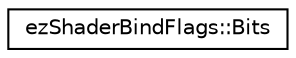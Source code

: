 digraph "Graphical Class Hierarchy"
{
 // LATEX_PDF_SIZE
  edge [fontname="Helvetica",fontsize="10",labelfontname="Helvetica",labelfontsize="10"];
  node [fontname="Helvetica",fontsize="10",shape=record];
  rankdir="LR";
  Node0 [label="ezShaderBindFlags::Bits",height=0.2,width=0.4,color="black", fillcolor="white", style="filled",URL="$dd/d69/structez_shader_bind_flags_1_1_bits.htm",tooltip=" "];
}
